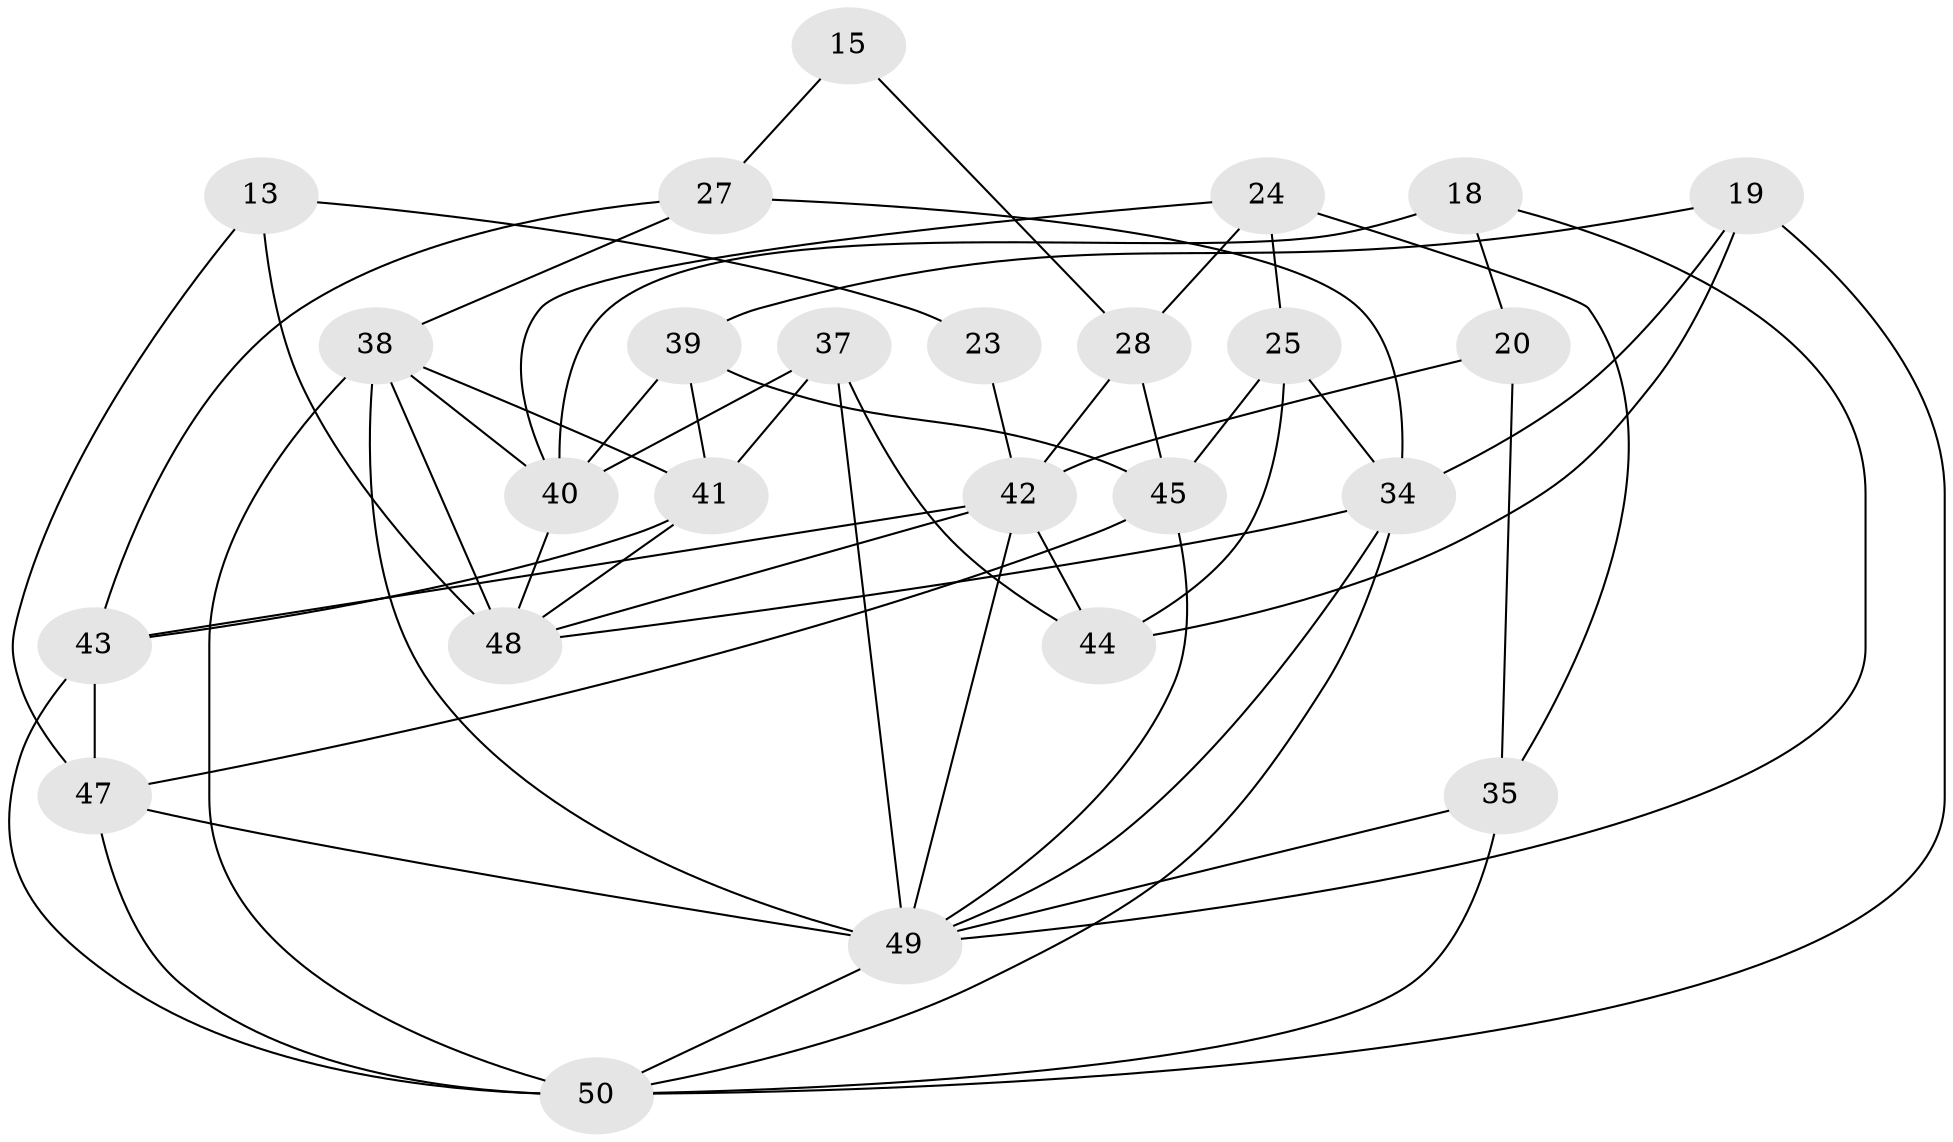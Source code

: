 // original degree distribution, {4: 1.0}
// Generated by graph-tools (version 1.1) at 2025/58/03/09/25 04:58:53]
// undirected, 25 vertices, 58 edges
graph export_dot {
graph [start="1"]
  node [color=gray90,style=filled];
  13 [super="+1"];
  15;
  18;
  19;
  20;
  23;
  24;
  25;
  27 [super="+6"];
  28 [super="+11"];
  34 [super="+12"];
  35 [super="+5"];
  37;
  38 [super="+17+32"];
  39;
  40 [super="+14+21"];
  41 [super="+2"];
  42 [super="+33"];
  43 [super="+4"];
  44;
  45 [super="+7"];
  47 [super="+46"];
  48 [super="+3+26"];
  49 [super="+10+36+31"];
  50 [super="+16+30"];
  13 -- 23 [weight=2];
  13 -- 48 [weight=2];
  13 -- 47 [weight=2];
  15 -- 28 [weight=2];
  15 -- 27 [weight=2];
  18 -- 20;
  18 -- 40 [weight=2];
  18 -- 49;
  19 -- 44;
  19 -- 39;
  19 -- 34;
  19 -- 50;
  20 -- 42;
  20 -- 35 [weight=2];
  23 -- 42 [weight=2];
  24 -- 28;
  24 -- 25;
  24 -- 35;
  24 -- 40;
  25 -- 44;
  25 -- 34;
  25 -- 45;
  27 -- 34;
  27 -- 43;
  27 -- 38 [weight=2];
  28 -- 45 [weight=2];
  28 -- 42;
  34 -- 48;
  34 -- 49;
  34 -- 50;
  35 -- 49 [weight=2];
  35 -- 50;
  37 -- 40;
  37 -- 44;
  37 -- 41;
  37 -- 49;
  38 -- 40 [weight=2];
  38 -- 41;
  38 -- 49 [weight=3];
  38 -- 48 [weight=2];
  38 -- 50 [weight=2];
  39 -- 41;
  39 -- 45;
  39 -- 40;
  40 -- 48;
  41 -- 43 [weight=2];
  41 -- 48;
  42 -- 43;
  42 -- 44;
  42 -- 49;
  42 -- 48;
  43 -- 50;
  43 -- 47;
  45 -- 47;
  45 -- 49;
  47 -- 49;
  47 -- 50;
  49 -- 50;
}
